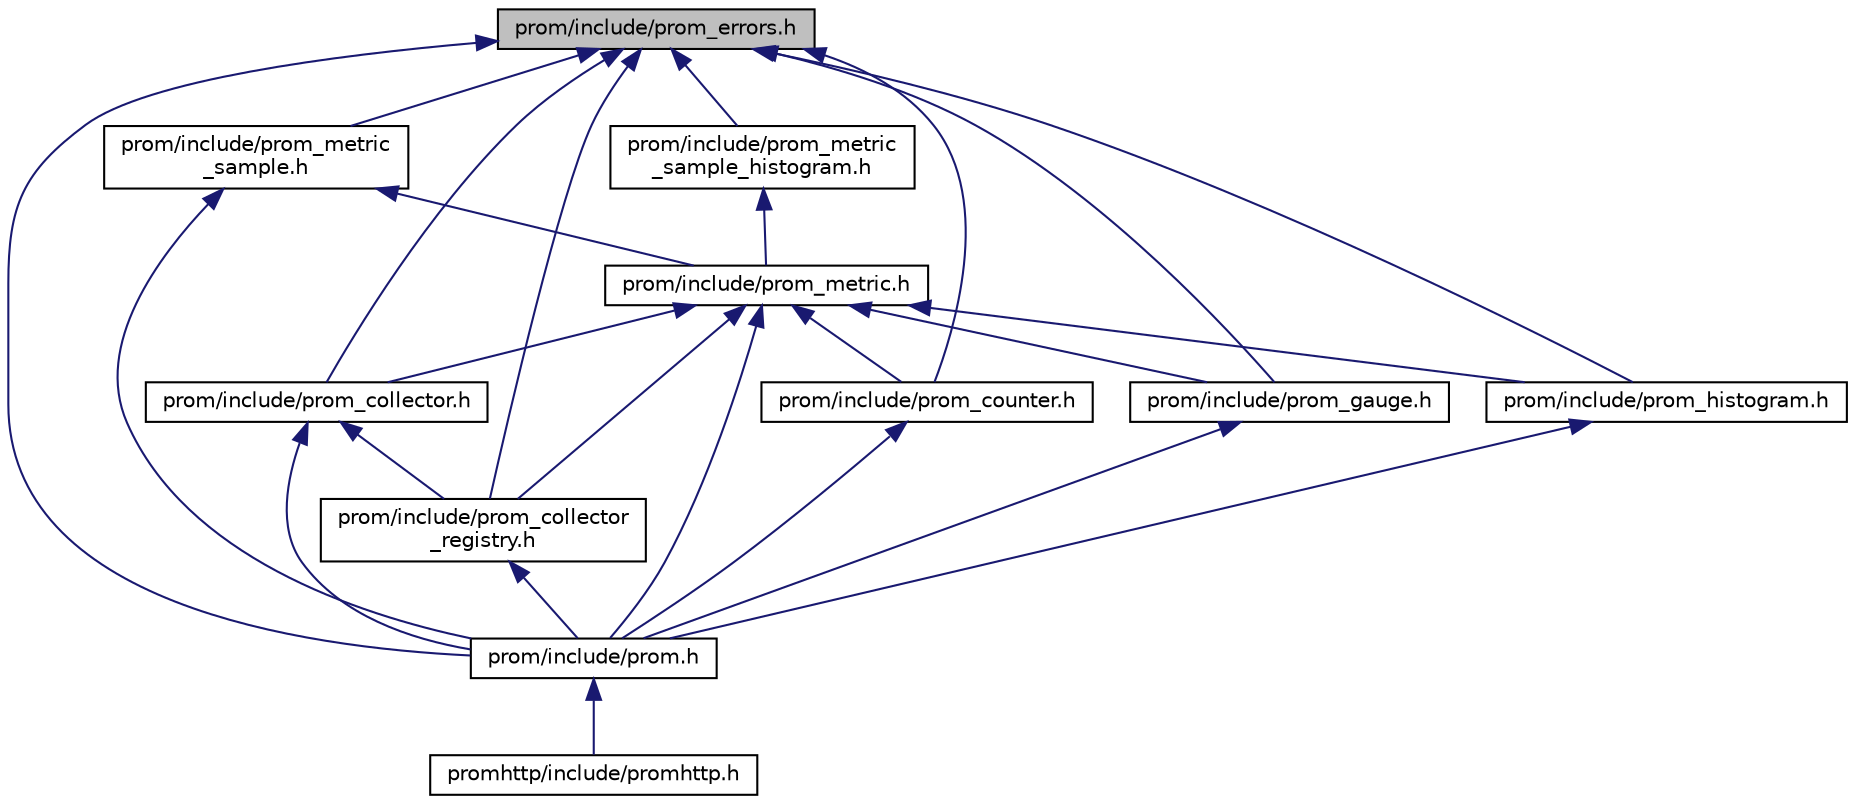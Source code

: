 digraph "prom/include/prom_errors.h"
{
  edge [fontname="Helvetica",fontsize="10",labelfontname="Helvetica",labelfontsize="10"];
  node [fontname="Helvetica",fontsize="10",shape=record];
  Node1 [label="prom/include/prom_errors.h",height=0.2,width=0.4,color="black", fillcolor="grey75", style="filled", fontcolor="black"];
  Node1 -> Node2 [dir="back",color="midnightblue",fontsize="10",style="solid",fontname="Helvetica"];
  Node2 [label="prom/include/prom_collector.h",height=0.2,width=0.4,color="black", fillcolor="white", style="filled",URL="$prom__collector_8h.html",tooltip="A Prometheus collector returns a collection of metrics. "];
  Node2 -> Node3 [dir="back",color="midnightblue",fontsize="10",style="solid",fontname="Helvetica"];
  Node3 [label="prom/include/prom.h",height=0.2,width=0.4,color="black", fillcolor="white", style="filled",URL="$prom_8h.html",tooltip="Include prom.h to include the entire public API. "];
  Node3 -> Node4 [dir="back",color="midnightblue",fontsize="10",style="solid",fontname="Helvetica"];
  Node4 [label="promhttp/include/promhttp.h",height=0.2,width=0.4,color="black", fillcolor="white", style="filled",URL="$promhttp_8h.html",tooltip="Provides a HTTP endpoint for metric exposition References: "];
  Node2 -> Node5 [dir="back",color="midnightblue",fontsize="10",style="solid",fontname="Helvetica"];
  Node5 [label="prom/include/prom_collector\l_registry.h",height=0.2,width=0.4,color="black", fillcolor="white", style="filled",URL="$prom__collector__registry_8h.html",tooltip="The collector registry registers collectors for metric exposition. "];
  Node5 -> Node3 [dir="back",color="midnightblue",fontsize="10",style="solid",fontname="Helvetica"];
  Node1 -> Node6 [dir="back",color="midnightblue",fontsize="10",style="solid",fontname="Helvetica"];
  Node6 [label="prom/include/prom_metric\l_sample.h",height=0.2,width=0.4,color="black", fillcolor="white", style="filled",URL="$prom__metric__sample_8h.html"];
  Node6 -> Node7 [dir="back",color="midnightblue",fontsize="10",style="solid",fontname="Helvetica"];
  Node7 [label="prom/include/prom_metric.h",height=0.2,width=0.4,color="black", fillcolor="white", style="filled",URL="$prom__metric_8h.html"];
  Node7 -> Node2 [dir="back",color="midnightblue",fontsize="10",style="solid",fontname="Helvetica"];
  Node7 -> Node5 [dir="back",color="midnightblue",fontsize="10",style="solid",fontname="Helvetica"];
  Node7 -> Node8 [dir="back",color="midnightblue",fontsize="10",style="solid",fontname="Helvetica"];
  Node8 [label="prom/include/prom_counter.h",height=0.2,width=0.4,color="black", fillcolor="white", style="filled",URL="$prom__counter_8h.html",tooltip="https://prometheus.io/docs/concepts/metric_types/#counter "];
  Node8 -> Node3 [dir="back",color="midnightblue",fontsize="10",style="solid",fontname="Helvetica"];
  Node7 -> Node9 [dir="back",color="midnightblue",fontsize="10",style="solid",fontname="Helvetica"];
  Node9 [label="prom/include/prom_gauge.h",height=0.2,width=0.4,color="black", fillcolor="white", style="filled",URL="$prom__gauge_8h.html",tooltip="https://prometheus.io/docs/concepts/metric_types/#gauge "];
  Node9 -> Node3 [dir="back",color="midnightblue",fontsize="10",style="solid",fontname="Helvetica"];
  Node7 -> Node10 [dir="back",color="midnightblue",fontsize="10",style="solid",fontname="Helvetica"];
  Node10 [label="prom/include/prom_histogram.h",height=0.2,width=0.4,color="black", fillcolor="white", style="filled",URL="$prom__histogram_8h.html",tooltip="https://prometheus.io/docs/concepts/metric_types/#histogram "];
  Node10 -> Node3 [dir="back",color="midnightblue",fontsize="10",style="solid",fontname="Helvetica"];
  Node7 -> Node3 [dir="back",color="midnightblue",fontsize="10",style="solid",fontname="Helvetica"];
  Node6 -> Node3 [dir="back",color="midnightblue",fontsize="10",style="solid",fontname="Helvetica"];
  Node1 -> Node11 [dir="back",color="midnightblue",fontsize="10",style="solid",fontname="Helvetica"];
  Node11 [label="prom/include/prom_metric\l_sample_histogram.h",height=0.2,width=0.4,color="black", fillcolor="white", style="filled",URL="$prom__metric__sample__histogram_8h.html"];
  Node11 -> Node7 [dir="back",color="midnightblue",fontsize="10",style="solid",fontname="Helvetica"];
  Node1 -> Node5 [dir="back",color="midnightblue",fontsize="10",style="solid",fontname="Helvetica"];
  Node1 -> Node8 [dir="back",color="midnightblue",fontsize="10",style="solid",fontname="Helvetica"];
  Node1 -> Node3 [dir="back",color="midnightblue",fontsize="10",style="solid",fontname="Helvetica"];
  Node1 -> Node9 [dir="back",color="midnightblue",fontsize="10",style="solid",fontname="Helvetica"];
  Node1 -> Node10 [dir="back",color="midnightblue",fontsize="10",style="solid",fontname="Helvetica"];
}

